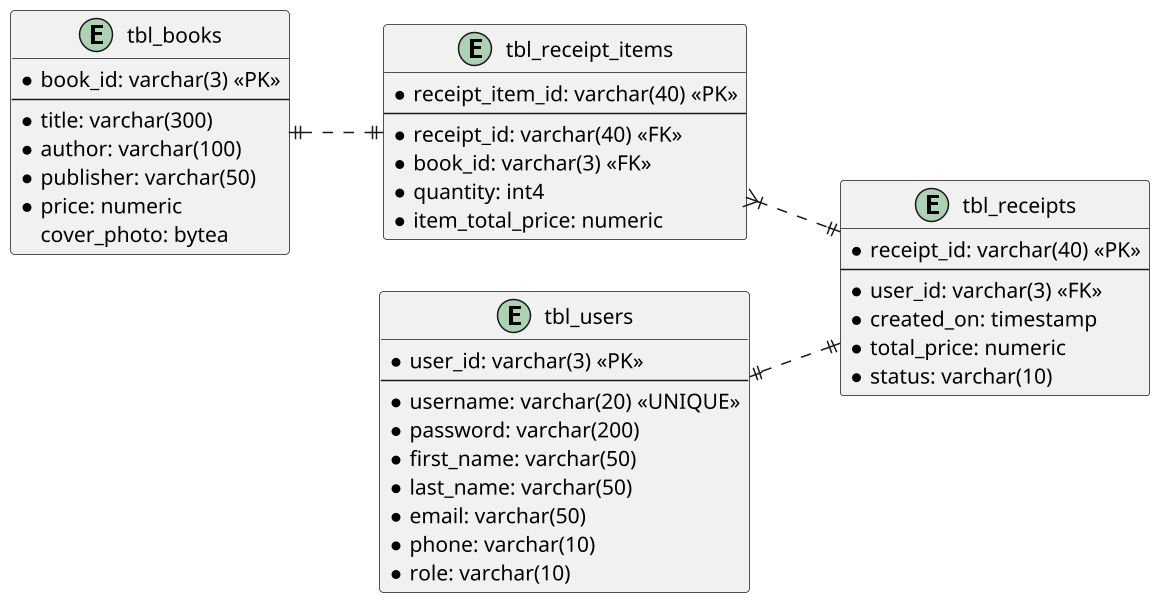 @startuml

scale 1.5
left to right direction

entity "tbl_books" as tbl_books {
    *book_id: varchar(3) <<PK>>
    --
    *title: varchar(300)
    *author: varchar(100)
    *publisher: varchar(50)
    *price: numeric
    cover_photo: bytea
}

entity "tbl_users" as tbl_users {
    *user_id: varchar(3) <<PK>>
    --
    *username: varchar(20) <<UNIQUE>>
    *password: varchar(200)
    *first_name: varchar(50)
    *last_name: varchar(50)
    *email: varchar(50)
    *phone: varchar(10)
    *role: varchar(10)
}

entity "tbl_receipts" as tbl_receipts {
    *receipt_id: varchar(40) <<PK>>
    --
    *user_id: varchar(3) <<FK>>
    *created_on: timestamp
    *total_price: numeric
    *status: varchar(10)
}

entity "tbl_receipt_items" as tbl_receipt_items {
    *receipt_item_id: varchar(40) <<PK>>
    --
    *receipt_id: varchar(40) <<FK>>
    *book_id: varchar(3) <<FK>>
    *quantity: int4
    *item_total_price: numeric
}

tbl_users ||..|| tbl_receipts
tbl_receipt_items }|..|| tbl_receipts
tbl_books ||..|| tbl_receipt_items

@enduml